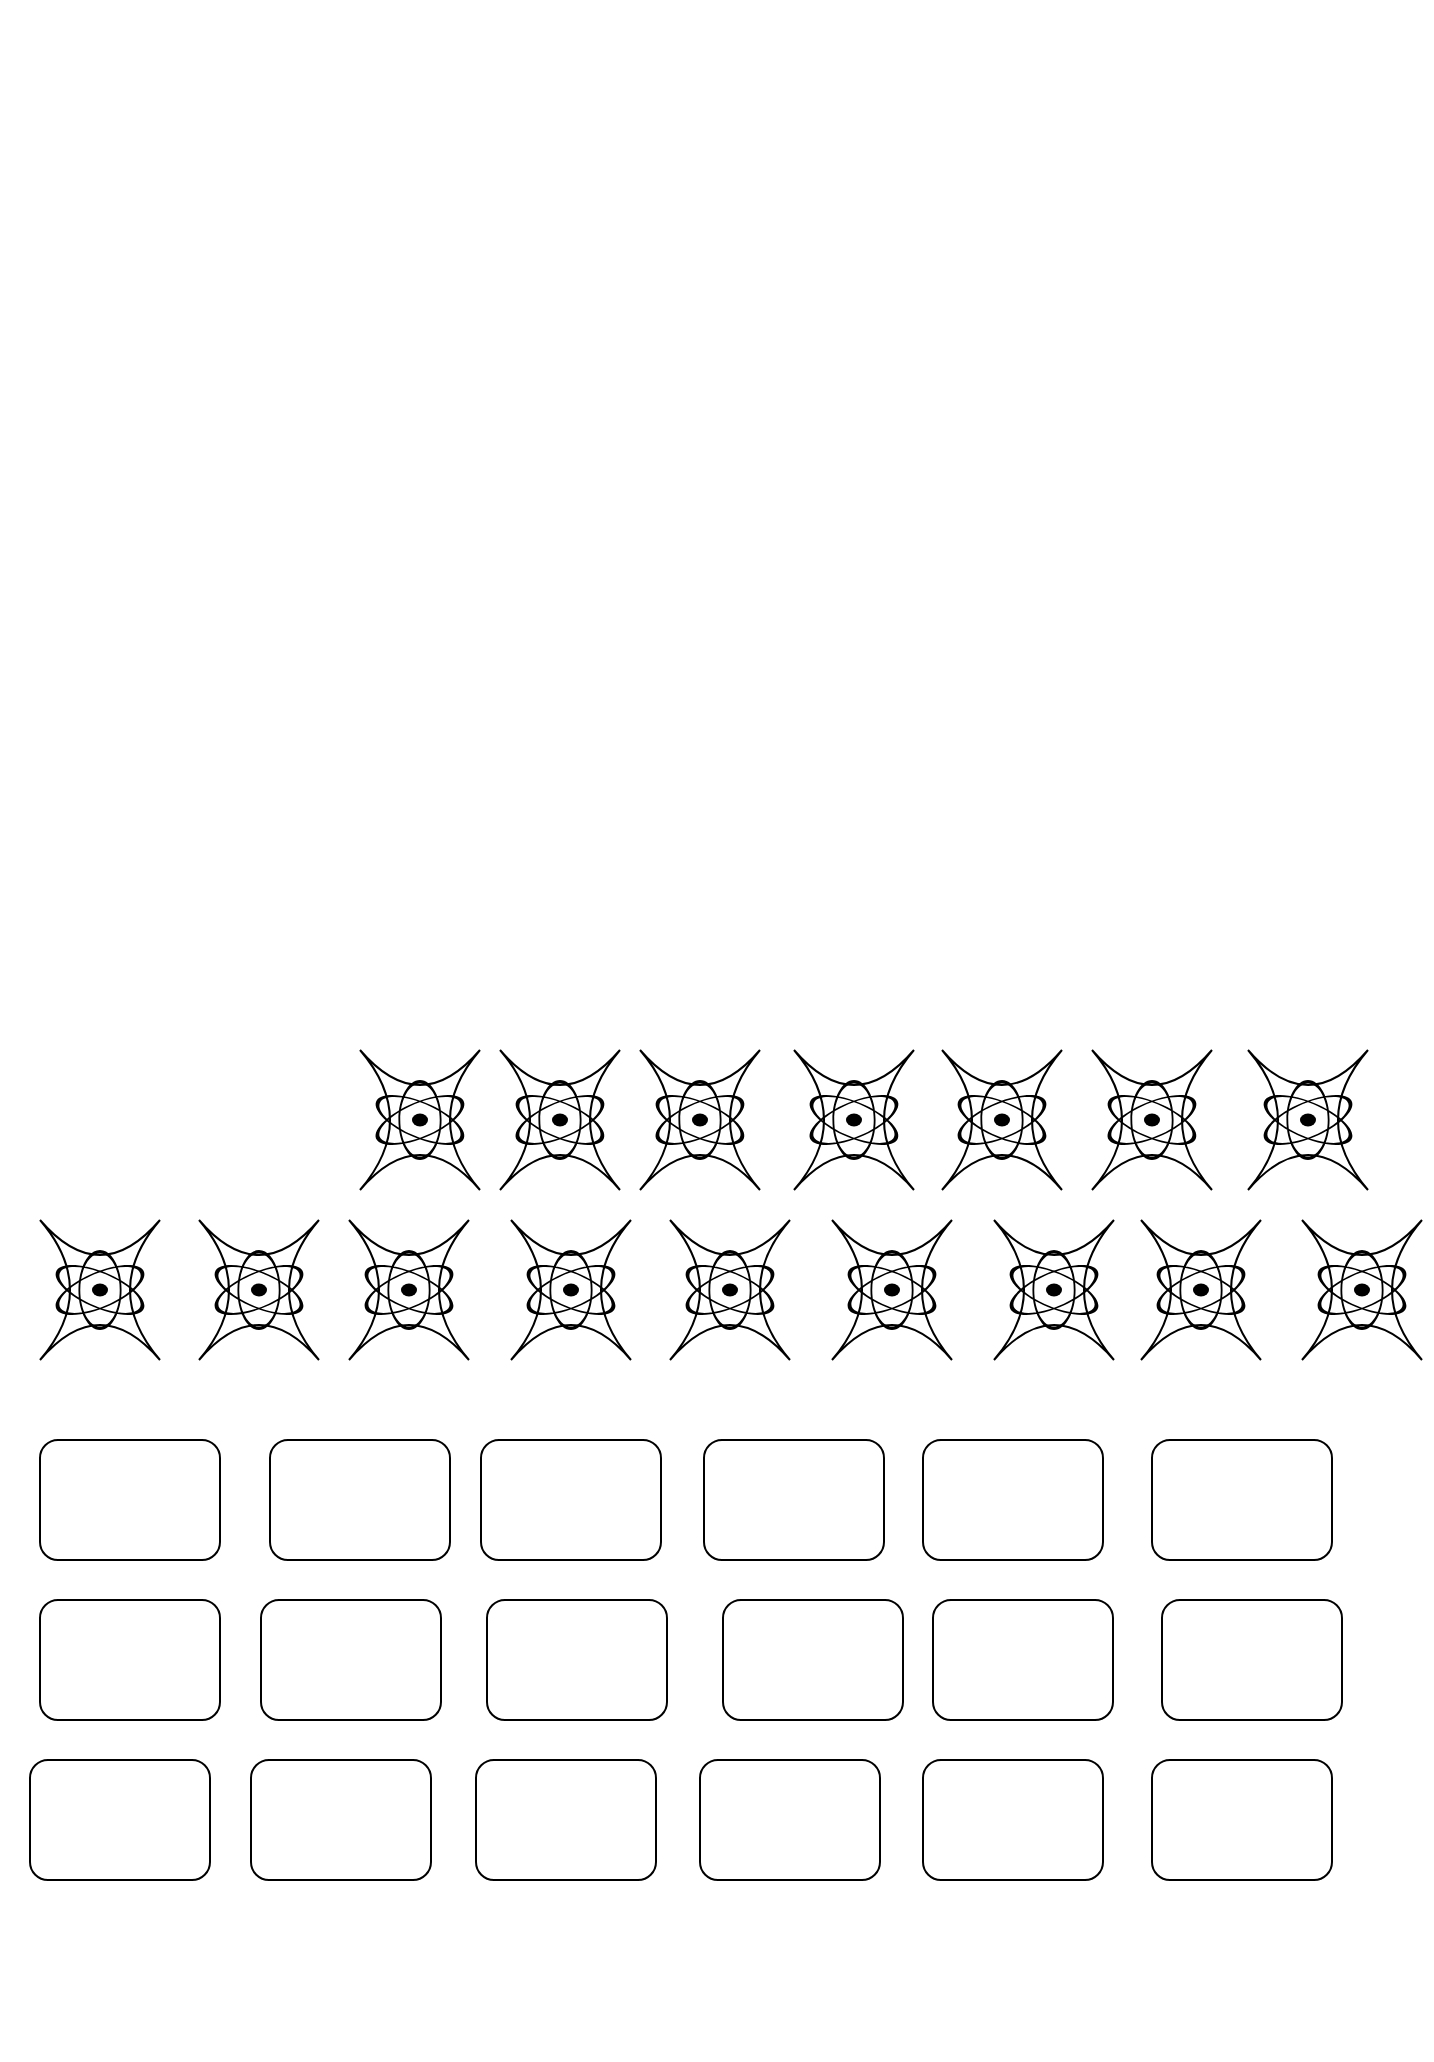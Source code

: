 <mxfile version="12.1.9" type="device" pages="1"><diagram id="Hg-DXkj58MfuIvXLTk-Z" name="Page-1"><mxGraphModel dx="1408" dy="731" grid="1" gridSize="10" guides="1" tooltips="1" connect="1" arrows="1" fold="1" page="1" pageScale="1" pageWidth="827" pageHeight="1169" math="0" shadow="0"><root><mxCell id="0"/><mxCell id="1" parent="0"/><mxCell id="X2eUJUEg7V1-3KXacBPP-2" value="" style="shape=image;html=1;verticalAlign=top;verticalLabelPosition=bottom;labelBackgroundColor=#ffffff;imageAspect=0;aspect=fixed;image=https://cdn2.iconfinder.com/data/icons/landmark-12/64/Khabarovsk-city-building-landmark-128.png" vertex="1" parent="1"><mxGeometry x="70" y="60" width="80" height="80" as="geometry"/></mxCell><mxCell id="X2eUJUEg7V1-3KXacBPP-3" value="" style="shape=image;html=1;verticalAlign=top;verticalLabelPosition=bottom;labelBackgroundColor=#ffffff;imageAspect=0;aspect=fixed;image=https://cdn2.iconfinder.com/data/icons/landmark-12/64/Khabarovsk-city-building-landmark-128.png" vertex="1" parent="1"><mxGeometry x="160" y="60" width="80" height="80" as="geometry"/></mxCell><mxCell id="X2eUJUEg7V1-3KXacBPP-4" value="" style="shape=image;html=1;verticalAlign=top;verticalLabelPosition=bottom;labelBackgroundColor=#ffffff;imageAspect=0;aspect=fixed;image=https://cdn2.iconfinder.com/data/icons/landmark-12/64/Khabarovsk-city-building-landmark-128.png" vertex="1" parent="1"><mxGeometry x="250" y="60" width="80" height="80" as="geometry"/></mxCell><mxCell id="X2eUJUEg7V1-3KXacBPP-5" value="" style="shape=image;html=1;verticalAlign=top;verticalLabelPosition=bottom;labelBackgroundColor=#ffffff;imageAspect=0;aspect=fixed;image=https://cdn2.iconfinder.com/data/icons/landmark-12/64/Khabarovsk-city-building-landmark-128.png" vertex="1" parent="1"><mxGeometry x="333" y="60" width="80" height="80" as="geometry"/></mxCell><mxCell id="X2eUJUEg7V1-3KXacBPP-6" value="" style="shape=image;html=1;verticalAlign=top;verticalLabelPosition=bottom;labelBackgroundColor=#ffffff;imageAspect=0;aspect=fixed;image=https://cdn2.iconfinder.com/data/icons/landmark-12/64/Khabarovsk-city-building-landmark-128.png" vertex="1" parent="1"><mxGeometry x="420" y="60" width="80" height="80" as="geometry"/></mxCell><mxCell id="X2eUJUEg7V1-3KXacBPP-7" value="" style="shape=image;html=1;verticalAlign=top;verticalLabelPosition=bottom;labelBackgroundColor=#ffffff;imageAspect=0;aspect=fixed;image=https://cdn2.iconfinder.com/data/icons/landmark-12/64/Khabarovsk-city-building-landmark-128.png" vertex="1" parent="1"><mxGeometry x="507" y="60" width="80" height="80" as="geometry"/></mxCell><mxCell id="X2eUJUEg7V1-3KXacBPP-8" value="" style="shape=image;html=1;verticalAlign=top;verticalLabelPosition=bottom;labelBackgroundColor=#ffffff;imageAspect=0;aspect=fixed;image=https://cdn2.iconfinder.com/data/icons/landmark-12/64/Khabarovsk-city-building-landmark-128.png" vertex="1" parent="1"><mxGeometry x="594" y="60" width="80" height="80" as="geometry"/></mxCell><mxCell id="X2eUJUEg7V1-3KXacBPP-9" value="" style="shape=image;html=1;verticalAlign=top;verticalLabelPosition=bottom;labelBackgroundColor=#ffffff;imageAspect=0;aspect=fixed;image=https://cdn2.iconfinder.com/data/icons/landmark-12/64/Khabarovsk-city-building-landmark-128.png" vertex="1" parent="1"><mxGeometry x="681" y="60" width="80" height="80" as="geometry"/></mxCell><mxCell id="X2eUJUEg7V1-3KXacBPP-12" value="" style="shape=image;html=1;verticalAlign=top;verticalLabelPosition=bottom;labelBackgroundColor=#ffffff;imageAspect=0;aspect=fixed;image=https://cdn1.iconfinder.com/data/icons/building-vol-3-3/512/16-128.png" vertex="1" parent="1"><mxGeometry x="270" y="155" width="90" height="90" as="geometry"/></mxCell><mxCell id="X2eUJUEg7V1-3KXacBPP-13" value="" style="shape=image;html=1;verticalAlign=top;verticalLabelPosition=bottom;labelBackgroundColor=#ffffff;imageAspect=0;aspect=fixed;image=https://cdn1.iconfinder.com/data/icons/building-vol-3-3/512/16-128.png" vertex="1" parent="1"><mxGeometry x="368" y="155" width="90" height="90" as="geometry"/></mxCell><mxCell id="X2eUJUEg7V1-3KXacBPP-14" value="" style="shape=image;html=1;verticalAlign=top;verticalLabelPosition=bottom;labelBackgroundColor=#ffffff;imageAspect=0;aspect=fixed;image=https://cdn1.iconfinder.com/data/icons/building-vol-3-3/512/16-128.png" vertex="1" parent="1"><mxGeometry x="466" y="155" width="90" height="90" as="geometry"/></mxCell><mxCell id="X2eUJUEg7V1-3KXacBPP-15" value="" style="shape=image;html=1;verticalAlign=top;verticalLabelPosition=bottom;labelBackgroundColor=#ffffff;imageAspect=0;aspect=fixed;image=https://cdn1.iconfinder.com/data/icons/building-vol-3-3/512/16-128.png" vertex="1" parent="1"><mxGeometry x="564" y="155" width="90" height="90" as="geometry"/></mxCell><mxCell id="X2eUJUEg7V1-3KXacBPP-16" value="" style="shape=image;html=1;verticalAlign=top;verticalLabelPosition=bottom;labelBackgroundColor=#ffffff;imageAspect=0;aspect=fixed;image=https://cdn1.iconfinder.com/data/icons/building-vol-3-3/512/16-128.png" vertex="1" parent="1"><mxGeometry x="662" y="155" width="90" height="90" as="geometry"/></mxCell><mxCell id="X2eUJUEg7V1-3KXacBPP-19" value="" style="shape=image;html=1;verticalAlign=top;verticalLabelPosition=bottom;labelBackgroundColor=#ffffff;imageAspect=0;aspect=fixed;image=https://cdn1.iconfinder.com/data/icons/building-vol-3-3/512/16-128.png" vertex="1" parent="1"><mxGeometry x="270" y="260" width="90" height="90" as="geometry"/></mxCell><mxCell id="X2eUJUEg7V1-3KXacBPP-20" value="" style="shape=image;html=1;verticalAlign=top;verticalLabelPosition=bottom;labelBackgroundColor=#ffffff;imageAspect=0;aspect=fixed;image=https://cdn1.iconfinder.com/data/icons/building-vol-3-3/512/16-128.png" vertex="1" parent="1"><mxGeometry x="370" y="260" width="90" height="90" as="geometry"/></mxCell><mxCell id="X2eUJUEg7V1-3KXacBPP-21" value="" style="shape=image;html=1;verticalAlign=top;verticalLabelPosition=bottom;labelBackgroundColor=#ffffff;imageAspect=0;aspect=fixed;image=https://cdn1.iconfinder.com/data/icons/building-vol-3-3/512/16-128.png" vertex="1" parent="1"><mxGeometry x="470" y="260" width="90" height="90" as="geometry"/></mxCell><mxCell id="X2eUJUEg7V1-3KXacBPP-22" value="" style="shape=image;html=1;verticalAlign=top;verticalLabelPosition=bottom;labelBackgroundColor=#ffffff;imageAspect=0;aspect=fixed;image=https://cdn1.iconfinder.com/data/icons/building-vol-3-3/512/16-128.png" vertex="1" parent="1"><mxGeometry x="572" y="260" width="90" height="90" as="geometry"/></mxCell><mxCell id="X2eUJUEg7V1-3KXacBPP-23" value="" style="shape=image;html=1;verticalAlign=top;verticalLabelPosition=bottom;labelBackgroundColor=#ffffff;imageAspect=0;aspect=fixed;image=https://cdn1.iconfinder.com/data/icons/building-vol-3-3/512/16-128.png" vertex="1" parent="1"><mxGeometry x="671" y="260" width="90" height="90" as="geometry"/></mxCell><mxCell id="X2eUJUEg7V1-3KXacBPP-25" value="" style="shape=image;html=1;verticalAlign=top;verticalLabelPosition=bottom;labelBackgroundColor=#ffffff;imageAspect=0;aspect=fixed;image=https://cdn4.iconfinder.com/data/icons/accounting/png/128/industry.png" vertex="1" parent="1"><mxGeometry x="70" y="370" width="90" height="90" as="geometry"/></mxCell><mxCell id="X2eUJUEg7V1-3KXacBPP-26" value="" style="shape=image;html=1;verticalAlign=top;verticalLabelPosition=bottom;labelBackgroundColor=#ffffff;imageAspect=0;aspect=fixed;image=https://cdn4.iconfinder.com/data/icons/accounting/png/128/industry.png" vertex="1" parent="1"><mxGeometry x="160" y="370" width="90" height="90" as="geometry"/></mxCell><mxCell id="X2eUJUEg7V1-3KXacBPP-27" value="" style="shape=image;html=1;verticalAlign=top;verticalLabelPosition=bottom;labelBackgroundColor=#ffffff;imageAspect=0;aspect=fixed;image=https://cdn4.iconfinder.com/data/icons/accounting/png/128/industry.png" vertex="1" parent="1"><mxGeometry x="250" y="370" width="90" height="90" as="geometry"/></mxCell><mxCell id="X2eUJUEg7V1-3KXacBPP-28" value="" style="shape=image;html=1;verticalAlign=top;verticalLabelPosition=bottom;labelBackgroundColor=#ffffff;imageAspect=0;aspect=fixed;image=https://cdn4.iconfinder.com/data/icons/accounting/png/128/industry.png" vertex="1" parent="1"><mxGeometry x="340" y="380" width="90" height="90" as="geometry"/></mxCell><mxCell id="X2eUJUEg7V1-3KXacBPP-29" value="" style="shape=image;html=1;verticalAlign=top;verticalLabelPosition=bottom;labelBackgroundColor=#ffffff;imageAspect=0;aspect=fixed;image=https://cdn4.iconfinder.com/data/icons/accounting/png/128/industry.png" vertex="1" parent="1"><mxGeometry x="440" y="380" width="90" height="90" as="geometry"/></mxCell><mxCell id="X2eUJUEg7V1-3KXacBPP-30" value="" style="shape=image;html=1;verticalAlign=top;verticalLabelPosition=bottom;labelBackgroundColor=#ffffff;imageAspect=0;aspect=fixed;image=https://cdn4.iconfinder.com/data/icons/accounting/png/128/industry.png" vertex="1" parent="1"><mxGeometry x="542" y="380" width="90" height="90" as="geometry"/></mxCell><mxCell id="X2eUJUEg7V1-3KXacBPP-31" value="" style="shape=image;html=1;verticalAlign=top;verticalLabelPosition=bottom;labelBackgroundColor=#ffffff;imageAspect=0;aspect=fixed;image=https://cdn4.iconfinder.com/data/icons/accounting/png/128/industry.png" vertex="1" parent="1"><mxGeometry x="636" y="380" width="90" height="90" as="geometry"/></mxCell><mxCell id="X2eUJUEg7V1-3KXacBPP-32" value="" style="shape=image;html=1;verticalAlign=top;verticalLabelPosition=bottom;labelBackgroundColor=#ffffff;imageAspect=0;aspect=fixed;image=https://cdn4.iconfinder.com/data/icons/accounting/png/128/industry.png" vertex="1" parent="1"><mxGeometry x="70" y="470" width="90" height="90" as="geometry"/></mxCell><mxCell id="X2eUJUEg7V1-3KXacBPP-33" value="" style="shape=image;html=1;verticalAlign=top;verticalLabelPosition=bottom;labelBackgroundColor=#ffffff;imageAspect=0;aspect=fixed;image=https://cdn4.iconfinder.com/data/icons/accounting/png/128/industry.png" vertex="1" parent="1"><mxGeometry x="170" y="470" width="90" height="90" as="geometry"/></mxCell><mxCell id="X2eUJUEg7V1-3KXacBPP-34" value="" style="shape=image;html=1;verticalAlign=top;verticalLabelPosition=bottom;labelBackgroundColor=#ffffff;imageAspect=0;aspect=fixed;image=https://cdn4.iconfinder.com/data/icons/accounting/png/128/industry.png" vertex="1" parent="1"><mxGeometry x="270" y="470" width="90" height="90" as="geometry"/></mxCell><mxCell id="X2eUJUEg7V1-3KXacBPP-35" value="" style="shape=image;html=1;verticalAlign=top;verticalLabelPosition=bottom;labelBackgroundColor=#ffffff;imageAspect=0;aspect=fixed;image=https://cdn4.iconfinder.com/data/icons/accounting/png/128/industry.png" vertex="1" parent="1"><mxGeometry x="376" y="470" width="90" height="90" as="geometry"/></mxCell><mxCell id="X2eUJUEg7V1-3KXacBPP-36" value="" style="shape=image;html=1;verticalAlign=top;verticalLabelPosition=bottom;labelBackgroundColor=#ffffff;imageAspect=0;aspect=fixed;image=https://cdn4.iconfinder.com/data/icons/accounting/png/128/industry.png" vertex="1" parent="1"><mxGeometry x="482" y="470" width="90" height="90" as="geometry"/></mxCell><mxCell id="X2eUJUEg7V1-3KXacBPP-37" value="" style="shape=image;html=1;verticalAlign=top;verticalLabelPosition=bottom;labelBackgroundColor=#ffffff;imageAspect=0;aspect=fixed;image=https://cdn4.iconfinder.com/data/icons/accounting/png/128/industry.png" vertex="1" parent="1"><mxGeometry x="581" y="470" width="90" height="90" as="geometry"/></mxCell><mxCell id="X2eUJUEg7V1-3KXacBPP-38" value="" style="shape=image;html=1;verticalAlign=top;verticalLabelPosition=bottom;labelBackgroundColor=#ffffff;imageAspect=0;aspect=fixed;image=https://cdn4.iconfinder.com/data/icons/accounting/png/128/industry.png" vertex="1" parent="1"><mxGeometry x="676" y="470" width="90" height="90" as="geometry"/></mxCell><mxCell id="X2eUJUEg7V1-3KXacBPP-90" value="" style="shape=switch;whiteSpace=wrap;html=1;" vertex="1" parent="1"><mxGeometry x="230" y="585" width="60" height="70" as="geometry"/></mxCell><mxCell id="X2eUJUEg7V1-3KXacBPP-91" value="" style="shape=mxgraph.signs.science.nuclear_2;html=1;fillColor=#000000;strokeColor=none;verticalLabelPosition=bottom;verticalAlign=top;align=center;" vertex="1" parent="1"><mxGeometry x="235.5" y="600" width="49" height="40" as="geometry"/></mxCell><mxCell id="X2eUJUEg7V1-3KXacBPP-92" value="" style="shape=switch;whiteSpace=wrap;html=1;" vertex="1" parent="1"><mxGeometry x="300" y="585" width="60" height="70" as="geometry"/></mxCell><mxCell id="X2eUJUEg7V1-3KXacBPP-93" value="" style="shape=mxgraph.signs.science.nuclear_2;html=1;fillColor=#000000;strokeColor=none;verticalLabelPosition=bottom;verticalAlign=top;align=center;" vertex="1" parent="1"><mxGeometry x="305.5" y="600" width="49" height="40" as="geometry"/></mxCell><mxCell id="X2eUJUEg7V1-3KXacBPP-94" value="" style="shape=switch;whiteSpace=wrap;html=1;" vertex="1" parent="1"><mxGeometry x="370" y="585" width="60" height="70" as="geometry"/></mxCell><mxCell id="X2eUJUEg7V1-3KXacBPP-95" value="" style="shape=mxgraph.signs.science.nuclear_2;html=1;fillColor=#000000;strokeColor=none;verticalLabelPosition=bottom;verticalAlign=top;align=center;" vertex="1" parent="1"><mxGeometry x="375.5" y="600" width="49" height="40" as="geometry"/></mxCell><mxCell id="X2eUJUEg7V1-3KXacBPP-96" value="" style="shape=switch;whiteSpace=wrap;html=1;" vertex="1" parent="1"><mxGeometry x="447" y="585" width="60" height="70" as="geometry"/></mxCell><mxCell id="X2eUJUEg7V1-3KXacBPP-97" value="" style="shape=mxgraph.signs.science.nuclear_2;html=1;fillColor=#000000;strokeColor=none;verticalLabelPosition=bottom;verticalAlign=top;align=center;" vertex="1" parent="1"><mxGeometry x="452.5" y="600" width="49" height="40" as="geometry"/></mxCell><mxCell id="X2eUJUEg7V1-3KXacBPP-98" value="" style="shape=switch;whiteSpace=wrap;html=1;" vertex="1" parent="1"><mxGeometry x="521" y="585" width="60" height="70" as="geometry"/></mxCell><mxCell id="X2eUJUEg7V1-3KXacBPP-99" value="" style="shape=mxgraph.signs.science.nuclear_2;html=1;fillColor=#000000;strokeColor=none;verticalLabelPosition=bottom;verticalAlign=top;align=center;" vertex="1" parent="1"><mxGeometry x="526.5" y="600" width="49" height="40" as="geometry"/></mxCell><mxCell id="X2eUJUEg7V1-3KXacBPP-100" value="" style="shape=switch;whiteSpace=wrap;html=1;" vertex="1" parent="1"><mxGeometry x="596" y="585" width="60" height="70" as="geometry"/></mxCell><mxCell id="X2eUJUEg7V1-3KXacBPP-101" value="" style="shape=mxgraph.signs.science.nuclear_2;html=1;fillColor=#000000;strokeColor=none;verticalLabelPosition=bottom;verticalAlign=top;align=center;" vertex="1" parent="1"><mxGeometry x="601.5" y="600" width="49" height="40" as="geometry"/></mxCell><mxCell id="X2eUJUEg7V1-3KXacBPP-102" value="" style="shape=switch;whiteSpace=wrap;html=1;" vertex="1" parent="1"><mxGeometry x="674" y="585" width="60" height="70" as="geometry"/></mxCell><mxCell id="X2eUJUEg7V1-3KXacBPP-103" value="" style="shape=mxgraph.signs.science.nuclear_2;html=1;fillColor=#000000;strokeColor=none;verticalLabelPosition=bottom;verticalAlign=top;align=center;" vertex="1" parent="1"><mxGeometry x="679.5" y="600" width="49" height="40" as="geometry"/></mxCell><mxCell id="X2eUJUEg7V1-3KXacBPP-104" value="" style="shape=switch;whiteSpace=wrap;html=1;" vertex="1" parent="1"><mxGeometry x="70" y="670" width="60" height="70" as="geometry"/></mxCell><mxCell id="X2eUJUEg7V1-3KXacBPP-105" value="" style="shape=mxgraph.signs.science.nuclear_2;html=1;fillColor=#000000;strokeColor=none;verticalLabelPosition=bottom;verticalAlign=top;align=center;" vertex="1" parent="1"><mxGeometry x="75.5" y="685" width="49" height="40" as="geometry"/></mxCell><mxCell id="X2eUJUEg7V1-3KXacBPP-106" value="" style="shape=switch;whiteSpace=wrap;html=1;" vertex="1" parent="1"><mxGeometry x="149.5" y="670" width="60" height="70" as="geometry"/></mxCell><mxCell id="X2eUJUEg7V1-3KXacBPP-107" value="" style="shape=mxgraph.signs.science.nuclear_2;html=1;fillColor=#000000;strokeColor=none;verticalLabelPosition=bottom;verticalAlign=top;align=center;" vertex="1" parent="1"><mxGeometry x="155" y="685" width="49" height="40" as="geometry"/></mxCell><mxCell id="X2eUJUEg7V1-3KXacBPP-108" value="" style="shape=switch;whiteSpace=wrap;html=1;" vertex="1" parent="1"><mxGeometry x="224.5" y="670" width="60" height="70" as="geometry"/></mxCell><mxCell id="X2eUJUEg7V1-3KXacBPP-109" value="" style="shape=mxgraph.signs.science.nuclear_2;html=1;fillColor=#000000;strokeColor=none;verticalLabelPosition=bottom;verticalAlign=top;align=center;" vertex="1" parent="1"><mxGeometry x="230" y="685" width="49" height="40" as="geometry"/></mxCell><mxCell id="X2eUJUEg7V1-3KXacBPP-110" value="" style="shape=switch;whiteSpace=wrap;html=1;" vertex="1" parent="1"><mxGeometry x="305.5" y="670" width="60" height="70" as="geometry"/></mxCell><mxCell id="X2eUJUEg7V1-3KXacBPP-111" value="" style="shape=mxgraph.signs.science.nuclear_2;html=1;fillColor=#000000;strokeColor=none;verticalLabelPosition=bottom;verticalAlign=top;align=center;" vertex="1" parent="1"><mxGeometry x="311" y="685" width="49" height="40" as="geometry"/></mxCell><mxCell id="X2eUJUEg7V1-3KXacBPP-112" value="" style="shape=switch;whiteSpace=wrap;html=1;" vertex="1" parent="1"><mxGeometry x="385" y="670" width="60" height="70" as="geometry"/></mxCell><mxCell id="X2eUJUEg7V1-3KXacBPP-113" value="" style="shape=mxgraph.signs.science.nuclear_2;html=1;fillColor=#000000;strokeColor=none;verticalLabelPosition=bottom;verticalAlign=top;align=center;" vertex="1" parent="1"><mxGeometry x="390.5" y="685" width="49" height="40" as="geometry"/></mxCell><mxCell id="X2eUJUEg7V1-3KXacBPP-114" value="" style="shape=switch;whiteSpace=wrap;html=1;" vertex="1" parent="1"><mxGeometry x="466" y="670" width="60" height="70" as="geometry"/></mxCell><mxCell id="X2eUJUEg7V1-3KXacBPP-115" value="" style="shape=mxgraph.signs.science.nuclear_2;html=1;fillColor=#000000;strokeColor=none;verticalLabelPosition=bottom;verticalAlign=top;align=center;" vertex="1" parent="1"><mxGeometry x="471.5" y="685" width="49" height="40" as="geometry"/></mxCell><mxCell id="X2eUJUEg7V1-3KXacBPP-116" value="" style="shape=switch;whiteSpace=wrap;html=1;" vertex="1" parent="1"><mxGeometry x="547" y="670" width="60" height="70" as="geometry"/></mxCell><mxCell id="X2eUJUEg7V1-3KXacBPP-117" value="" style="shape=mxgraph.signs.science.nuclear_2;html=1;fillColor=#000000;strokeColor=none;verticalLabelPosition=bottom;verticalAlign=top;align=center;" vertex="1" parent="1"><mxGeometry x="552.5" y="685" width="49" height="40" as="geometry"/></mxCell><mxCell id="X2eUJUEg7V1-3KXacBPP-118" value="" style="shape=switch;whiteSpace=wrap;html=1;" vertex="1" parent="1"><mxGeometry x="620.5" y="670" width="60" height="70" as="geometry"/></mxCell><mxCell id="X2eUJUEg7V1-3KXacBPP-119" value="" style="shape=mxgraph.signs.science.nuclear_2;html=1;fillColor=#000000;strokeColor=none;verticalLabelPosition=bottom;verticalAlign=top;align=center;" vertex="1" parent="1"><mxGeometry x="626" y="685" width="49" height="40" as="geometry"/></mxCell><mxCell id="X2eUJUEg7V1-3KXacBPP-120" value="" style="shape=switch;whiteSpace=wrap;html=1;" vertex="1" parent="1"><mxGeometry x="701" y="670" width="60" height="70" as="geometry"/></mxCell><mxCell id="X2eUJUEg7V1-3KXacBPP-121" value="" style="shape=mxgraph.signs.science.nuclear_2;html=1;fillColor=#000000;strokeColor=none;verticalLabelPosition=bottom;verticalAlign=top;align=center;" vertex="1" parent="1"><mxGeometry x="706.5" y="685" width="49" height="40" as="geometry"/></mxCell><mxCell id="X2eUJUEg7V1-3KXacBPP-122" value="" style="rounded=1;whiteSpace=wrap;html=1;" vertex="1" parent="1"><mxGeometry x="70" y="780" width="90" height="60" as="geometry"/></mxCell><mxCell id="X2eUJUEg7V1-3KXacBPP-123" value="" style="shape=image;html=1;verticalAlign=top;verticalLabelPosition=bottom;labelBackgroundColor=#ffffff;imageAspect=0;aspect=fixed;image=https://cdn0.iconfinder.com/data/icons/smart-farm-line-agriculture-technology/512/Harvest-128.png" vertex="1" parent="1"><mxGeometry x="75" y="770" width="80" height="80" as="geometry"/></mxCell><mxCell id="X2eUJUEg7V1-3KXacBPP-124" value="" style="rounded=1;whiteSpace=wrap;html=1;" vertex="1" parent="1"><mxGeometry x="185" y="780" width="90" height="60" as="geometry"/></mxCell><mxCell id="X2eUJUEg7V1-3KXacBPP-125" value="" style="shape=image;html=1;verticalAlign=top;verticalLabelPosition=bottom;labelBackgroundColor=#ffffff;imageAspect=0;aspect=fixed;image=https://cdn0.iconfinder.com/data/icons/smart-farm-line-agriculture-technology/512/Harvest-128.png" vertex="1" parent="1"><mxGeometry x="190" y="770" width="80" height="80" as="geometry"/></mxCell><mxCell id="X2eUJUEg7V1-3KXacBPP-126" value="" style="rounded=1;whiteSpace=wrap;html=1;" vertex="1" parent="1"><mxGeometry x="290.5" y="780" width="90" height="60" as="geometry"/></mxCell><mxCell id="X2eUJUEg7V1-3KXacBPP-127" value="" style="shape=image;html=1;verticalAlign=top;verticalLabelPosition=bottom;labelBackgroundColor=#ffffff;imageAspect=0;aspect=fixed;image=https://cdn0.iconfinder.com/data/icons/smart-farm-line-agriculture-technology/512/Harvest-128.png" vertex="1" parent="1"><mxGeometry x="295.5" y="770" width="80" height="80" as="geometry"/></mxCell><mxCell id="X2eUJUEg7V1-3KXacBPP-128" value="" style="rounded=1;whiteSpace=wrap;html=1;" vertex="1" parent="1"><mxGeometry x="402" y="780" width="90" height="60" as="geometry"/></mxCell><mxCell id="X2eUJUEg7V1-3KXacBPP-129" value="" style="shape=image;html=1;verticalAlign=top;verticalLabelPosition=bottom;labelBackgroundColor=#ffffff;imageAspect=0;aspect=fixed;image=https://cdn0.iconfinder.com/data/icons/smart-farm-line-agriculture-technology/512/Harvest-128.png" vertex="1" parent="1"><mxGeometry x="407" y="770" width="80" height="80" as="geometry"/></mxCell><mxCell id="X2eUJUEg7V1-3KXacBPP-130" value="" style="rounded=1;whiteSpace=wrap;html=1;" vertex="1" parent="1"><mxGeometry x="511.5" y="780" width="90" height="60" as="geometry"/></mxCell><mxCell id="X2eUJUEg7V1-3KXacBPP-131" value="" style="shape=image;html=1;verticalAlign=top;verticalLabelPosition=bottom;labelBackgroundColor=#ffffff;imageAspect=0;aspect=fixed;image=https://cdn0.iconfinder.com/data/icons/smart-farm-line-agriculture-technology/512/Harvest-128.png" vertex="1" parent="1"><mxGeometry x="516.5" y="770" width="80" height="80" as="geometry"/></mxCell><mxCell id="X2eUJUEg7V1-3KXacBPP-132" value="" style="rounded=1;whiteSpace=wrap;html=1;" vertex="1" parent="1"><mxGeometry x="626" y="780" width="90" height="60" as="geometry"/></mxCell><mxCell id="X2eUJUEg7V1-3KXacBPP-133" value="" style="shape=image;html=1;verticalAlign=top;verticalLabelPosition=bottom;labelBackgroundColor=#ffffff;imageAspect=0;aspect=fixed;image=https://cdn0.iconfinder.com/data/icons/smart-farm-line-agriculture-technology/512/Harvest-128.png" vertex="1" parent="1"><mxGeometry x="631" y="770" width="80" height="80" as="geometry"/></mxCell><mxCell id="X2eUJUEg7V1-3KXacBPP-134" value="" style="rounded=1;whiteSpace=wrap;html=1;" vertex="1" parent="1"><mxGeometry x="70" y="860" width="90" height="60" as="geometry"/></mxCell><mxCell id="X2eUJUEg7V1-3KXacBPP-135" value="" style="shape=image;html=1;verticalAlign=top;verticalLabelPosition=bottom;labelBackgroundColor=#ffffff;imageAspect=0;aspect=fixed;image=https://cdn0.iconfinder.com/data/icons/smart-farm-line-agriculture-technology/512/Harvest-128.png" vertex="1" parent="1"><mxGeometry x="75" y="850" width="80" height="80" as="geometry"/></mxCell><mxCell id="X2eUJUEg7V1-3KXacBPP-136" value="" style="rounded=1;whiteSpace=wrap;html=1;" vertex="1" parent="1"><mxGeometry x="180.5" y="860" width="90" height="60" as="geometry"/></mxCell><mxCell id="X2eUJUEg7V1-3KXacBPP-137" value="" style="shape=image;html=1;verticalAlign=top;verticalLabelPosition=bottom;labelBackgroundColor=#ffffff;imageAspect=0;aspect=fixed;image=https://cdn0.iconfinder.com/data/icons/smart-farm-line-agriculture-technology/512/Harvest-128.png" vertex="1" parent="1"><mxGeometry x="185.5" y="850" width="80" height="80" as="geometry"/></mxCell><mxCell id="X2eUJUEg7V1-3KXacBPP-138" value="" style="rounded=1;whiteSpace=wrap;html=1;" vertex="1" parent="1"><mxGeometry x="293.5" y="860" width="90" height="60" as="geometry"/></mxCell><mxCell id="X2eUJUEg7V1-3KXacBPP-139" value="" style="shape=image;html=1;verticalAlign=top;verticalLabelPosition=bottom;labelBackgroundColor=#ffffff;imageAspect=0;aspect=fixed;image=https://cdn0.iconfinder.com/data/icons/smart-farm-line-agriculture-technology/512/Harvest-128.png" vertex="1" parent="1"><mxGeometry x="298.5" y="850" width="80" height="80" as="geometry"/></mxCell><mxCell id="X2eUJUEg7V1-3KXacBPP-140" value="" style="rounded=1;whiteSpace=wrap;html=1;" vertex="1" parent="1"><mxGeometry x="411.5" y="860" width="90" height="60" as="geometry"/></mxCell><mxCell id="X2eUJUEg7V1-3KXacBPP-141" value="" style="shape=image;html=1;verticalAlign=top;verticalLabelPosition=bottom;labelBackgroundColor=#ffffff;imageAspect=0;aspect=fixed;image=https://cdn0.iconfinder.com/data/icons/smart-farm-line-agriculture-technology/512/Harvest-128.png" vertex="1" parent="1"><mxGeometry x="416.5" y="850" width="80" height="80" as="geometry"/></mxCell><mxCell id="X2eUJUEg7V1-3KXacBPP-142" value="" style="rounded=1;whiteSpace=wrap;html=1;" vertex="1" parent="1"><mxGeometry x="516.5" y="860" width="90" height="60" as="geometry"/></mxCell><mxCell id="X2eUJUEg7V1-3KXacBPP-143" value="" style="shape=image;html=1;verticalAlign=top;verticalLabelPosition=bottom;labelBackgroundColor=#ffffff;imageAspect=0;aspect=fixed;image=https://cdn0.iconfinder.com/data/icons/smart-farm-line-agriculture-technology/512/Harvest-128.png" vertex="1" parent="1"><mxGeometry x="521.5" y="850" width="80" height="80" as="geometry"/></mxCell><mxCell id="X2eUJUEg7V1-3KXacBPP-144" value="" style="rounded=1;whiteSpace=wrap;html=1;" vertex="1" parent="1"><mxGeometry x="631" y="860" width="90" height="60" as="geometry"/></mxCell><mxCell id="X2eUJUEg7V1-3KXacBPP-145" value="" style="shape=image;html=1;verticalAlign=top;verticalLabelPosition=bottom;labelBackgroundColor=#ffffff;imageAspect=0;aspect=fixed;image=https://cdn0.iconfinder.com/data/icons/smart-farm-line-agriculture-technology/512/Harvest-128.png" vertex="1" parent="1"><mxGeometry x="636" y="850" width="80" height="80" as="geometry"/></mxCell><mxCell id="X2eUJUEg7V1-3KXacBPP-146" value="" style="rounded=1;whiteSpace=wrap;html=1;" vertex="1" parent="1"><mxGeometry x="65" y="940" width="90" height="60" as="geometry"/></mxCell><mxCell id="X2eUJUEg7V1-3KXacBPP-147" value="" style="shape=image;html=1;verticalAlign=top;verticalLabelPosition=bottom;labelBackgroundColor=#ffffff;imageAspect=0;aspect=fixed;image=https://cdn0.iconfinder.com/data/icons/smart-farm-line-agriculture-technology/512/Harvest-128.png" vertex="1" parent="1"><mxGeometry x="70" y="930" width="80" height="80" as="geometry"/></mxCell><mxCell id="X2eUJUEg7V1-3KXacBPP-148" value="" style="rounded=1;whiteSpace=wrap;html=1;" vertex="1" parent="1"><mxGeometry x="175.5" y="940" width="90" height="60" as="geometry"/></mxCell><mxCell id="X2eUJUEg7V1-3KXacBPP-149" value="" style="shape=image;html=1;verticalAlign=top;verticalLabelPosition=bottom;labelBackgroundColor=#ffffff;imageAspect=0;aspect=fixed;image=https://cdn0.iconfinder.com/data/icons/smart-farm-line-agriculture-technology/512/Harvest-128.png" vertex="1" parent="1"><mxGeometry x="180.5" y="930" width="80" height="80" as="geometry"/></mxCell><mxCell id="X2eUJUEg7V1-3KXacBPP-150" value="" style="rounded=1;whiteSpace=wrap;html=1;" vertex="1" parent="1"><mxGeometry x="288" y="940" width="90" height="60" as="geometry"/></mxCell><mxCell id="X2eUJUEg7V1-3KXacBPP-151" value="" style="shape=image;html=1;verticalAlign=top;verticalLabelPosition=bottom;labelBackgroundColor=#ffffff;imageAspect=0;aspect=fixed;image=https://cdn0.iconfinder.com/data/icons/smart-farm-line-agriculture-technology/512/Harvest-128.png" vertex="1" parent="1"><mxGeometry x="293" y="930" width="80" height="80" as="geometry"/></mxCell><mxCell id="X2eUJUEg7V1-3KXacBPP-152" value="" style="rounded=1;whiteSpace=wrap;html=1;" vertex="1" parent="1"><mxGeometry x="400" y="940" width="90" height="60" as="geometry"/></mxCell><mxCell id="X2eUJUEg7V1-3KXacBPP-153" value="" style="shape=image;html=1;verticalAlign=top;verticalLabelPosition=bottom;labelBackgroundColor=#ffffff;imageAspect=0;aspect=fixed;image=https://cdn0.iconfinder.com/data/icons/smart-farm-line-agriculture-technology/512/Harvest-128.png" vertex="1" parent="1"><mxGeometry x="405" y="930" width="80" height="80" as="geometry"/></mxCell><mxCell id="X2eUJUEg7V1-3KXacBPP-154" value="" style="rounded=1;whiteSpace=wrap;html=1;" vertex="1" parent="1"><mxGeometry x="511.5" y="940" width="90" height="60" as="geometry"/></mxCell><mxCell id="X2eUJUEg7V1-3KXacBPP-155" value="" style="shape=image;html=1;verticalAlign=top;verticalLabelPosition=bottom;labelBackgroundColor=#ffffff;imageAspect=0;aspect=fixed;image=https://cdn0.iconfinder.com/data/icons/smart-farm-line-agriculture-technology/512/Harvest-128.png" vertex="1" parent="1"><mxGeometry x="516.5" y="930" width="80" height="80" as="geometry"/></mxCell><mxCell id="X2eUJUEg7V1-3KXacBPP-156" value="" style="rounded=1;whiteSpace=wrap;html=1;" vertex="1" parent="1"><mxGeometry x="626" y="940" width="90" height="60" as="geometry"/></mxCell><mxCell id="X2eUJUEg7V1-3KXacBPP-157" value="" style="shape=image;html=1;verticalAlign=top;verticalLabelPosition=bottom;labelBackgroundColor=#ffffff;imageAspect=0;aspect=fixed;image=https://cdn0.iconfinder.com/data/icons/smart-farm-line-agriculture-technology/512/Harvest-128.png" vertex="1" parent="1"><mxGeometry x="631" y="930" width="80" height="80" as="geometry"/></mxCell><mxCell id="X2eUJUEg7V1-3KXacBPP-170" value="" style="shape=image;html=1;verticalAlign=top;verticalLabelPosition=bottom;labelBackgroundColor=#ffffff;imageAspect=0;aspect=fixed;image=https://cdn3.iconfinder.com/data/icons/outline-location-icon-set/64/Weapons_1-128.png" vertex="1" parent="1"><mxGeometry x="63" y="1030" width="60" height="60" as="geometry"/></mxCell><mxCell id="X2eUJUEg7V1-3KXacBPP-172" value="" style="shape=image;html=1;verticalAlign=top;verticalLabelPosition=bottom;labelBackgroundColor=#ffffff;imageAspect=0;aspect=fixed;image=https://cdn4.iconfinder.com/data/icons/military-and-army-2/64/Army_1-01-128.png" vertex="1" parent="1"><mxGeometry x="78" y="1045" width="30" height="30" as="geometry"/></mxCell><mxCell id="X2eUJUEg7V1-3KXacBPP-178" value="" style="shape=image;html=1;verticalAlign=top;verticalLabelPosition=bottom;labelBackgroundColor=#ffffff;imageAspect=0;aspect=fixed;image=https://cdn3.iconfinder.com/data/icons/outline-location-icon-set/64/Weapons_1-128.png" vertex="1" parent="1"><mxGeometry x="140" y="1030" width="60" height="60" as="geometry"/></mxCell><mxCell id="X2eUJUEg7V1-3KXacBPP-179" value="" style="shape=image;html=1;verticalAlign=top;verticalLabelPosition=bottom;labelBackgroundColor=#ffffff;imageAspect=0;aspect=fixed;image=https://cdn4.iconfinder.com/data/icons/military-and-army-2/64/Army_1-01-128.png" vertex="1" parent="1"><mxGeometry x="155" y="1045" width="30" height="30" as="geometry"/></mxCell><mxCell id="X2eUJUEg7V1-3KXacBPP-180" value="" style="shape=image;html=1;verticalAlign=top;verticalLabelPosition=bottom;labelBackgroundColor=#ffffff;imageAspect=0;aspect=fixed;image=https://cdn3.iconfinder.com/data/icons/outline-location-icon-set/64/Weapons_1-128.png" vertex="1" parent="1"><mxGeometry x="215" y="1030" width="60" height="60" as="geometry"/></mxCell><mxCell id="X2eUJUEg7V1-3KXacBPP-181" value="" style="shape=image;html=1;verticalAlign=top;verticalLabelPosition=bottom;labelBackgroundColor=#ffffff;imageAspect=0;aspect=fixed;image=https://cdn4.iconfinder.com/data/icons/military-and-army-2/64/Army_1-01-128.png" vertex="1" parent="1"><mxGeometry x="230" y="1045" width="30" height="30" as="geometry"/></mxCell><mxCell id="X2eUJUEg7V1-3KXacBPP-182" value="" style="shape=image;html=1;verticalAlign=top;verticalLabelPosition=bottom;labelBackgroundColor=#ffffff;imageAspect=0;aspect=fixed;image=https://cdn3.iconfinder.com/data/icons/outline-location-icon-set/64/Weapons_1-128.png" vertex="1" parent="1"><mxGeometry x="290" y="1030" width="60" height="60" as="geometry"/></mxCell><mxCell id="X2eUJUEg7V1-3KXacBPP-183" value="" style="shape=image;html=1;verticalAlign=top;verticalLabelPosition=bottom;labelBackgroundColor=#ffffff;imageAspect=0;aspect=fixed;image=https://cdn4.iconfinder.com/data/icons/military-and-army-2/64/Army_1-01-128.png" vertex="1" parent="1"><mxGeometry x="305" y="1045" width="30" height="30" as="geometry"/></mxCell><mxCell id="X2eUJUEg7V1-3KXacBPP-184" value="" style="shape=image;html=1;verticalAlign=top;verticalLabelPosition=bottom;labelBackgroundColor=#ffffff;imageAspect=0;aspect=fixed;image=https://cdn3.iconfinder.com/data/icons/outline-location-icon-set/64/Weapons_1-128.png" vertex="1" parent="1"><mxGeometry x="368" y="1030" width="60" height="60" as="geometry"/></mxCell><mxCell id="X2eUJUEg7V1-3KXacBPP-185" value="" style="shape=image;html=1;verticalAlign=top;verticalLabelPosition=bottom;labelBackgroundColor=#ffffff;imageAspect=0;aspect=fixed;image=https://cdn4.iconfinder.com/data/icons/military-and-army-2/64/Army_1-01-128.png" vertex="1" parent="1"><mxGeometry x="383" y="1045" width="30" height="30" as="geometry"/></mxCell><mxCell id="X2eUJUEg7V1-3KXacBPP-186" value="" style="shape=image;html=1;verticalAlign=top;verticalLabelPosition=bottom;labelBackgroundColor=#ffffff;imageAspect=0;aspect=fixed;image=https://cdn3.iconfinder.com/data/icons/outline-location-icon-set/64/Weapons_1-128.png" vertex="1" parent="1"><mxGeometry x="451" y="1030" width="60" height="60" as="geometry"/></mxCell><mxCell id="X2eUJUEg7V1-3KXacBPP-187" value="" style="shape=image;html=1;verticalAlign=top;verticalLabelPosition=bottom;labelBackgroundColor=#ffffff;imageAspect=0;aspect=fixed;image=https://cdn4.iconfinder.com/data/icons/military-and-army-2/64/Army_1-01-128.png" vertex="1" parent="1"><mxGeometry x="466" y="1045" width="30" height="30" as="geometry"/></mxCell><mxCell id="X2eUJUEg7V1-3KXacBPP-188" value="" style="shape=image;html=1;verticalAlign=top;verticalLabelPosition=bottom;labelBackgroundColor=#ffffff;imageAspect=0;aspect=fixed;image=https://cdn3.iconfinder.com/data/icons/outline-location-icon-set/64/Weapons_1-128.png" vertex="1" parent="1"><mxGeometry x="534" y="1030" width="60" height="60" as="geometry"/></mxCell><mxCell id="X2eUJUEg7V1-3KXacBPP-189" value="" style="shape=image;html=1;verticalAlign=top;verticalLabelPosition=bottom;labelBackgroundColor=#ffffff;imageAspect=0;aspect=fixed;image=https://cdn4.iconfinder.com/data/icons/military-and-army-2/64/Army_1-01-128.png" vertex="1" parent="1"><mxGeometry x="549" y="1045" width="30" height="30" as="geometry"/></mxCell><mxCell id="X2eUJUEg7V1-3KXacBPP-190" value="" style="shape=image;html=1;verticalAlign=top;verticalLabelPosition=bottom;labelBackgroundColor=#ffffff;imageAspect=0;aspect=fixed;image=https://cdn3.iconfinder.com/data/icons/outline-location-icon-set/64/Weapons_1-128.png" vertex="1" parent="1"><mxGeometry x="614" y="1030" width="60" height="60" as="geometry"/></mxCell><mxCell id="X2eUJUEg7V1-3KXacBPP-191" value="" style="shape=image;html=1;verticalAlign=top;verticalLabelPosition=bottom;labelBackgroundColor=#ffffff;imageAspect=0;aspect=fixed;image=https://cdn4.iconfinder.com/data/icons/military-and-army-2/64/Army_1-01-128.png" vertex="1" parent="1"><mxGeometry x="629" y="1045" width="30" height="30" as="geometry"/></mxCell><mxCell id="X2eUJUEg7V1-3KXacBPP-192" value="" style="shape=image;html=1;verticalAlign=top;verticalLabelPosition=bottom;labelBackgroundColor=#ffffff;imageAspect=0;aspect=fixed;image=https://cdn3.iconfinder.com/data/icons/outline-location-icon-set/64/Weapons_1-128.png" vertex="1" parent="1"><mxGeometry x="691" y="1030" width="60" height="60" as="geometry"/></mxCell><mxCell id="X2eUJUEg7V1-3KXacBPP-193" value="" style="shape=image;html=1;verticalAlign=top;verticalLabelPosition=bottom;labelBackgroundColor=#ffffff;imageAspect=0;aspect=fixed;image=https://cdn4.iconfinder.com/data/icons/military-and-army-2/64/Army_1-01-128.png" vertex="1" parent="1"><mxGeometry x="706" y="1045" width="30" height="30" as="geometry"/></mxCell><mxCell id="X2eUJUEg7V1-3KXacBPP-198" value="" style="shape=image;html=1;verticalAlign=top;verticalLabelPosition=bottom;labelBackgroundColor=#ffffff;imageAspect=0;aspect=fixed;image=https://cdn3.iconfinder.com/data/icons/outline-location-icon-set/64/Weapons_1-128.png" vertex="1" parent="1"><mxGeometry x="70" y="155" width="60" height="60" as="geometry"/></mxCell><mxCell id="X2eUJUEg7V1-3KXacBPP-199" value="" style="shape=image;html=1;verticalAlign=top;verticalLabelPosition=bottom;labelBackgroundColor=#ffffff;imageAspect=0;aspect=fixed;image=https://cdn4.iconfinder.com/data/icons/military-and-army-2/64/Army_1-01-128.png" vertex="1" parent="1"><mxGeometry x="85" y="170" width="30" height="30" as="geometry"/></mxCell><mxCell id="X2eUJUEg7V1-3KXacBPP-200" value="" style="shape=image;html=1;verticalAlign=top;verticalLabelPosition=bottom;labelBackgroundColor=#ffffff;imageAspect=0;aspect=fixed;image=https://cdn3.iconfinder.com/data/icons/outline-location-icon-set/64/Weapons_1-128.png" vertex="1" parent="1"><mxGeometry x="70" y="216.5" width="60" height="60" as="geometry"/></mxCell><mxCell id="X2eUJUEg7V1-3KXacBPP-201" value="" style="shape=image;html=1;verticalAlign=top;verticalLabelPosition=bottom;labelBackgroundColor=#ffffff;imageAspect=0;aspect=fixed;image=https://cdn4.iconfinder.com/data/icons/military-and-army-2/64/Army_1-01-128.png" vertex="1" parent="1"><mxGeometry x="85" y="231.5" width="30" height="30" as="geometry"/></mxCell><mxCell id="X2eUJUEg7V1-3KXacBPP-202" value="" style="shape=image;html=1;verticalAlign=top;verticalLabelPosition=bottom;labelBackgroundColor=#ffffff;imageAspect=0;aspect=fixed;image=https://cdn3.iconfinder.com/data/icons/outline-location-icon-set/64/Weapons_1-128.png" vertex="1" parent="1"><mxGeometry x="144" y="155" width="60" height="60" as="geometry"/></mxCell><mxCell id="X2eUJUEg7V1-3KXacBPP-203" value="" style="shape=image;html=1;verticalAlign=top;verticalLabelPosition=bottom;labelBackgroundColor=#ffffff;imageAspect=0;aspect=fixed;image=https://cdn4.iconfinder.com/data/icons/military-and-army-2/64/Army_1-01-128.png" vertex="1" parent="1"><mxGeometry x="159" y="170" width="30" height="30" as="geometry"/></mxCell><mxCell id="X2eUJUEg7V1-3KXacBPP-204" value="" style="shape=image;html=1;verticalAlign=top;verticalLabelPosition=bottom;labelBackgroundColor=#ffffff;imageAspect=0;aspect=fixed;image=https://cdn3.iconfinder.com/data/icons/outline-location-icon-set/64/Weapons_1-128.png" vertex="1" parent="1"><mxGeometry x="205.5" y="155" width="60" height="60" as="geometry"/></mxCell><mxCell id="X2eUJUEg7V1-3KXacBPP-205" value="" style="shape=image;html=1;verticalAlign=top;verticalLabelPosition=bottom;labelBackgroundColor=#ffffff;imageAspect=0;aspect=fixed;image=https://cdn4.iconfinder.com/data/icons/military-and-army-2/64/Army_1-01-128.png" vertex="1" parent="1"><mxGeometry x="220.5" y="170" width="30" height="30" as="geometry"/></mxCell><mxCell id="X2eUJUEg7V1-3KXacBPP-206" value="" style="shape=image;html=1;verticalAlign=top;verticalLabelPosition=bottom;labelBackgroundColor=#ffffff;imageAspect=0;aspect=fixed;image=https://cdn3.iconfinder.com/data/icons/outline-location-icon-set/64/Weapons_1-128.png" vertex="1" parent="1"><mxGeometry x="140" y="216.5" width="60" height="60" as="geometry"/></mxCell><mxCell id="X2eUJUEg7V1-3KXacBPP-207" value="" style="shape=image;html=1;verticalAlign=top;verticalLabelPosition=bottom;labelBackgroundColor=#ffffff;imageAspect=0;aspect=fixed;image=https://cdn4.iconfinder.com/data/icons/military-and-army-2/64/Army_1-01-128.png" vertex="1" parent="1"><mxGeometry x="155" y="231.5" width="30" height="30" as="geometry"/></mxCell><mxCell id="X2eUJUEg7V1-3KXacBPP-208" value="" style="shape=image;html=1;verticalAlign=top;verticalLabelPosition=bottom;labelBackgroundColor=#ffffff;imageAspect=0;aspect=fixed;image=https://cdn3.iconfinder.com/data/icons/outline-location-icon-set/64/Weapons_1-128.png" vertex="1" parent="1"><mxGeometry x="200.5" y="217.5" width="60" height="60" as="geometry"/></mxCell><mxCell id="X2eUJUEg7V1-3KXacBPP-209" value="" style="shape=image;html=1;verticalAlign=top;verticalLabelPosition=bottom;labelBackgroundColor=#ffffff;imageAspect=0;aspect=fixed;image=https://cdn4.iconfinder.com/data/icons/military-and-army-2/64/Army_1-01-128.png" vertex="1" parent="1"><mxGeometry x="215.5" y="232.5" width="30" height="30" as="geometry"/></mxCell><mxCell id="X2eUJUEg7V1-3KXacBPP-210" value="" style="shape=image;html=1;verticalAlign=top;verticalLabelPosition=bottom;labelBackgroundColor=#ffffff;imageAspect=0;aspect=fixed;image=https://cdn3.iconfinder.com/data/icons/outline-location-icon-set/64/Weapons_1-128.png" vertex="1" parent="1"><mxGeometry x="200.5" y="290" width="60" height="60" as="geometry"/></mxCell><mxCell id="X2eUJUEg7V1-3KXacBPP-211" value="" style="shape=image;html=1;verticalAlign=top;verticalLabelPosition=bottom;labelBackgroundColor=#ffffff;imageAspect=0;aspect=fixed;image=https://cdn4.iconfinder.com/data/icons/military-and-army-2/64/Army_1-01-128.png" vertex="1" parent="1"><mxGeometry x="215.5" y="305" width="30" height="30" as="geometry"/></mxCell><mxCell id="X2eUJUEg7V1-3KXacBPP-212" value="" style="shape=image;html=1;verticalAlign=top;verticalLabelPosition=bottom;labelBackgroundColor=#ffffff;imageAspect=0;aspect=fixed;image=https://cdn3.iconfinder.com/data/icons/outline-location-icon-set/64/Weapons_1-128.png" vertex="1" parent="1"><mxGeometry x="139.5" y="286" width="60" height="60" as="geometry"/></mxCell><mxCell id="X2eUJUEg7V1-3KXacBPP-213" value="" style="shape=image;html=1;verticalAlign=top;verticalLabelPosition=bottom;labelBackgroundColor=#ffffff;imageAspect=0;aspect=fixed;image=https://cdn4.iconfinder.com/data/icons/military-and-army-2/64/Army_1-01-128.png" vertex="1" parent="1"><mxGeometry x="154.5" y="301" width="30" height="30" as="geometry"/></mxCell><mxCell id="X2eUJUEg7V1-3KXacBPP-214" value="" style="shape=image;html=1;verticalAlign=top;verticalLabelPosition=bottom;labelBackgroundColor=#ffffff;imageAspect=0;aspect=fixed;image=https://cdn3.iconfinder.com/data/icons/outline-location-icon-set/64/Weapons_1-128.png" vertex="1" parent="1"><mxGeometry x="70" y="286" width="60" height="60" as="geometry"/></mxCell><mxCell id="X2eUJUEg7V1-3KXacBPP-215" value="" style="shape=image;html=1;verticalAlign=top;verticalLabelPosition=bottom;labelBackgroundColor=#ffffff;imageAspect=0;aspect=fixed;image=https://cdn4.iconfinder.com/data/icons/military-and-army-2/64/Army_1-01-128.png" vertex="1" parent="1"><mxGeometry x="85" y="301" width="30" height="30" as="geometry"/></mxCell><mxCell id="X2eUJUEg7V1-3KXacBPP-216" value="" style="shape=image;html=1;verticalAlign=top;verticalLabelPosition=bottom;labelBackgroundColor=#ffffff;imageAspect=0;aspect=fixed;image=https://cdn3.iconfinder.com/data/icons/outline-location-icon-set/64/Weapons_1-128.png" vertex="1" parent="1"><mxGeometry x="50" y="590" width="60" height="60" as="geometry"/></mxCell><mxCell id="X2eUJUEg7V1-3KXacBPP-217" value="" style="shape=image;html=1;verticalAlign=top;verticalLabelPosition=bottom;labelBackgroundColor=#ffffff;imageAspect=0;aspect=fixed;image=https://cdn4.iconfinder.com/data/icons/military-and-army-2/64/Army_1-01-128.png" vertex="1" parent="1"><mxGeometry x="65" y="605" width="30" height="30" as="geometry"/></mxCell><mxCell id="X2eUJUEg7V1-3KXacBPP-218" value="" style="shape=image;html=1;verticalAlign=top;verticalLabelPosition=bottom;labelBackgroundColor=#ffffff;imageAspect=0;aspect=fixed;image=https://cdn3.iconfinder.com/data/icons/outline-location-icon-set/64/Weapons_1-128.png" vertex="1" parent="1"><mxGeometry x="115.5" y="590" width="60" height="60" as="geometry"/></mxCell><mxCell id="X2eUJUEg7V1-3KXacBPP-219" value="" style="shape=image;html=1;verticalAlign=top;verticalLabelPosition=bottom;labelBackgroundColor=#ffffff;imageAspect=0;aspect=fixed;image=https://cdn4.iconfinder.com/data/icons/military-and-army-2/64/Army_1-01-128.png" vertex="1" parent="1"><mxGeometry x="130.5" y="605" width="30" height="30" as="geometry"/></mxCell><mxCell id="X2eUJUEg7V1-3KXacBPP-220" value="" style="shape=image;html=1;verticalAlign=top;verticalLabelPosition=bottom;labelBackgroundColor=#ffffff;imageAspect=0;aspect=fixed;image=https://cdn3.iconfinder.com/data/icons/outline-location-icon-set/64/Weapons_1-128.png" vertex="1" parent="1"><mxGeometry x="175.5" y="590" width="60" height="60" as="geometry"/></mxCell><mxCell id="X2eUJUEg7V1-3KXacBPP-221" value="" style="shape=image;html=1;verticalAlign=top;verticalLabelPosition=bottom;labelBackgroundColor=#ffffff;imageAspect=0;aspect=fixed;image=https://cdn4.iconfinder.com/data/icons/military-and-army-2/64/Army_1-01-128.png" vertex="1" parent="1"><mxGeometry x="190.5" y="605" width="30" height="30" as="geometry"/></mxCell></root></mxGraphModel></diagram></mxfile>